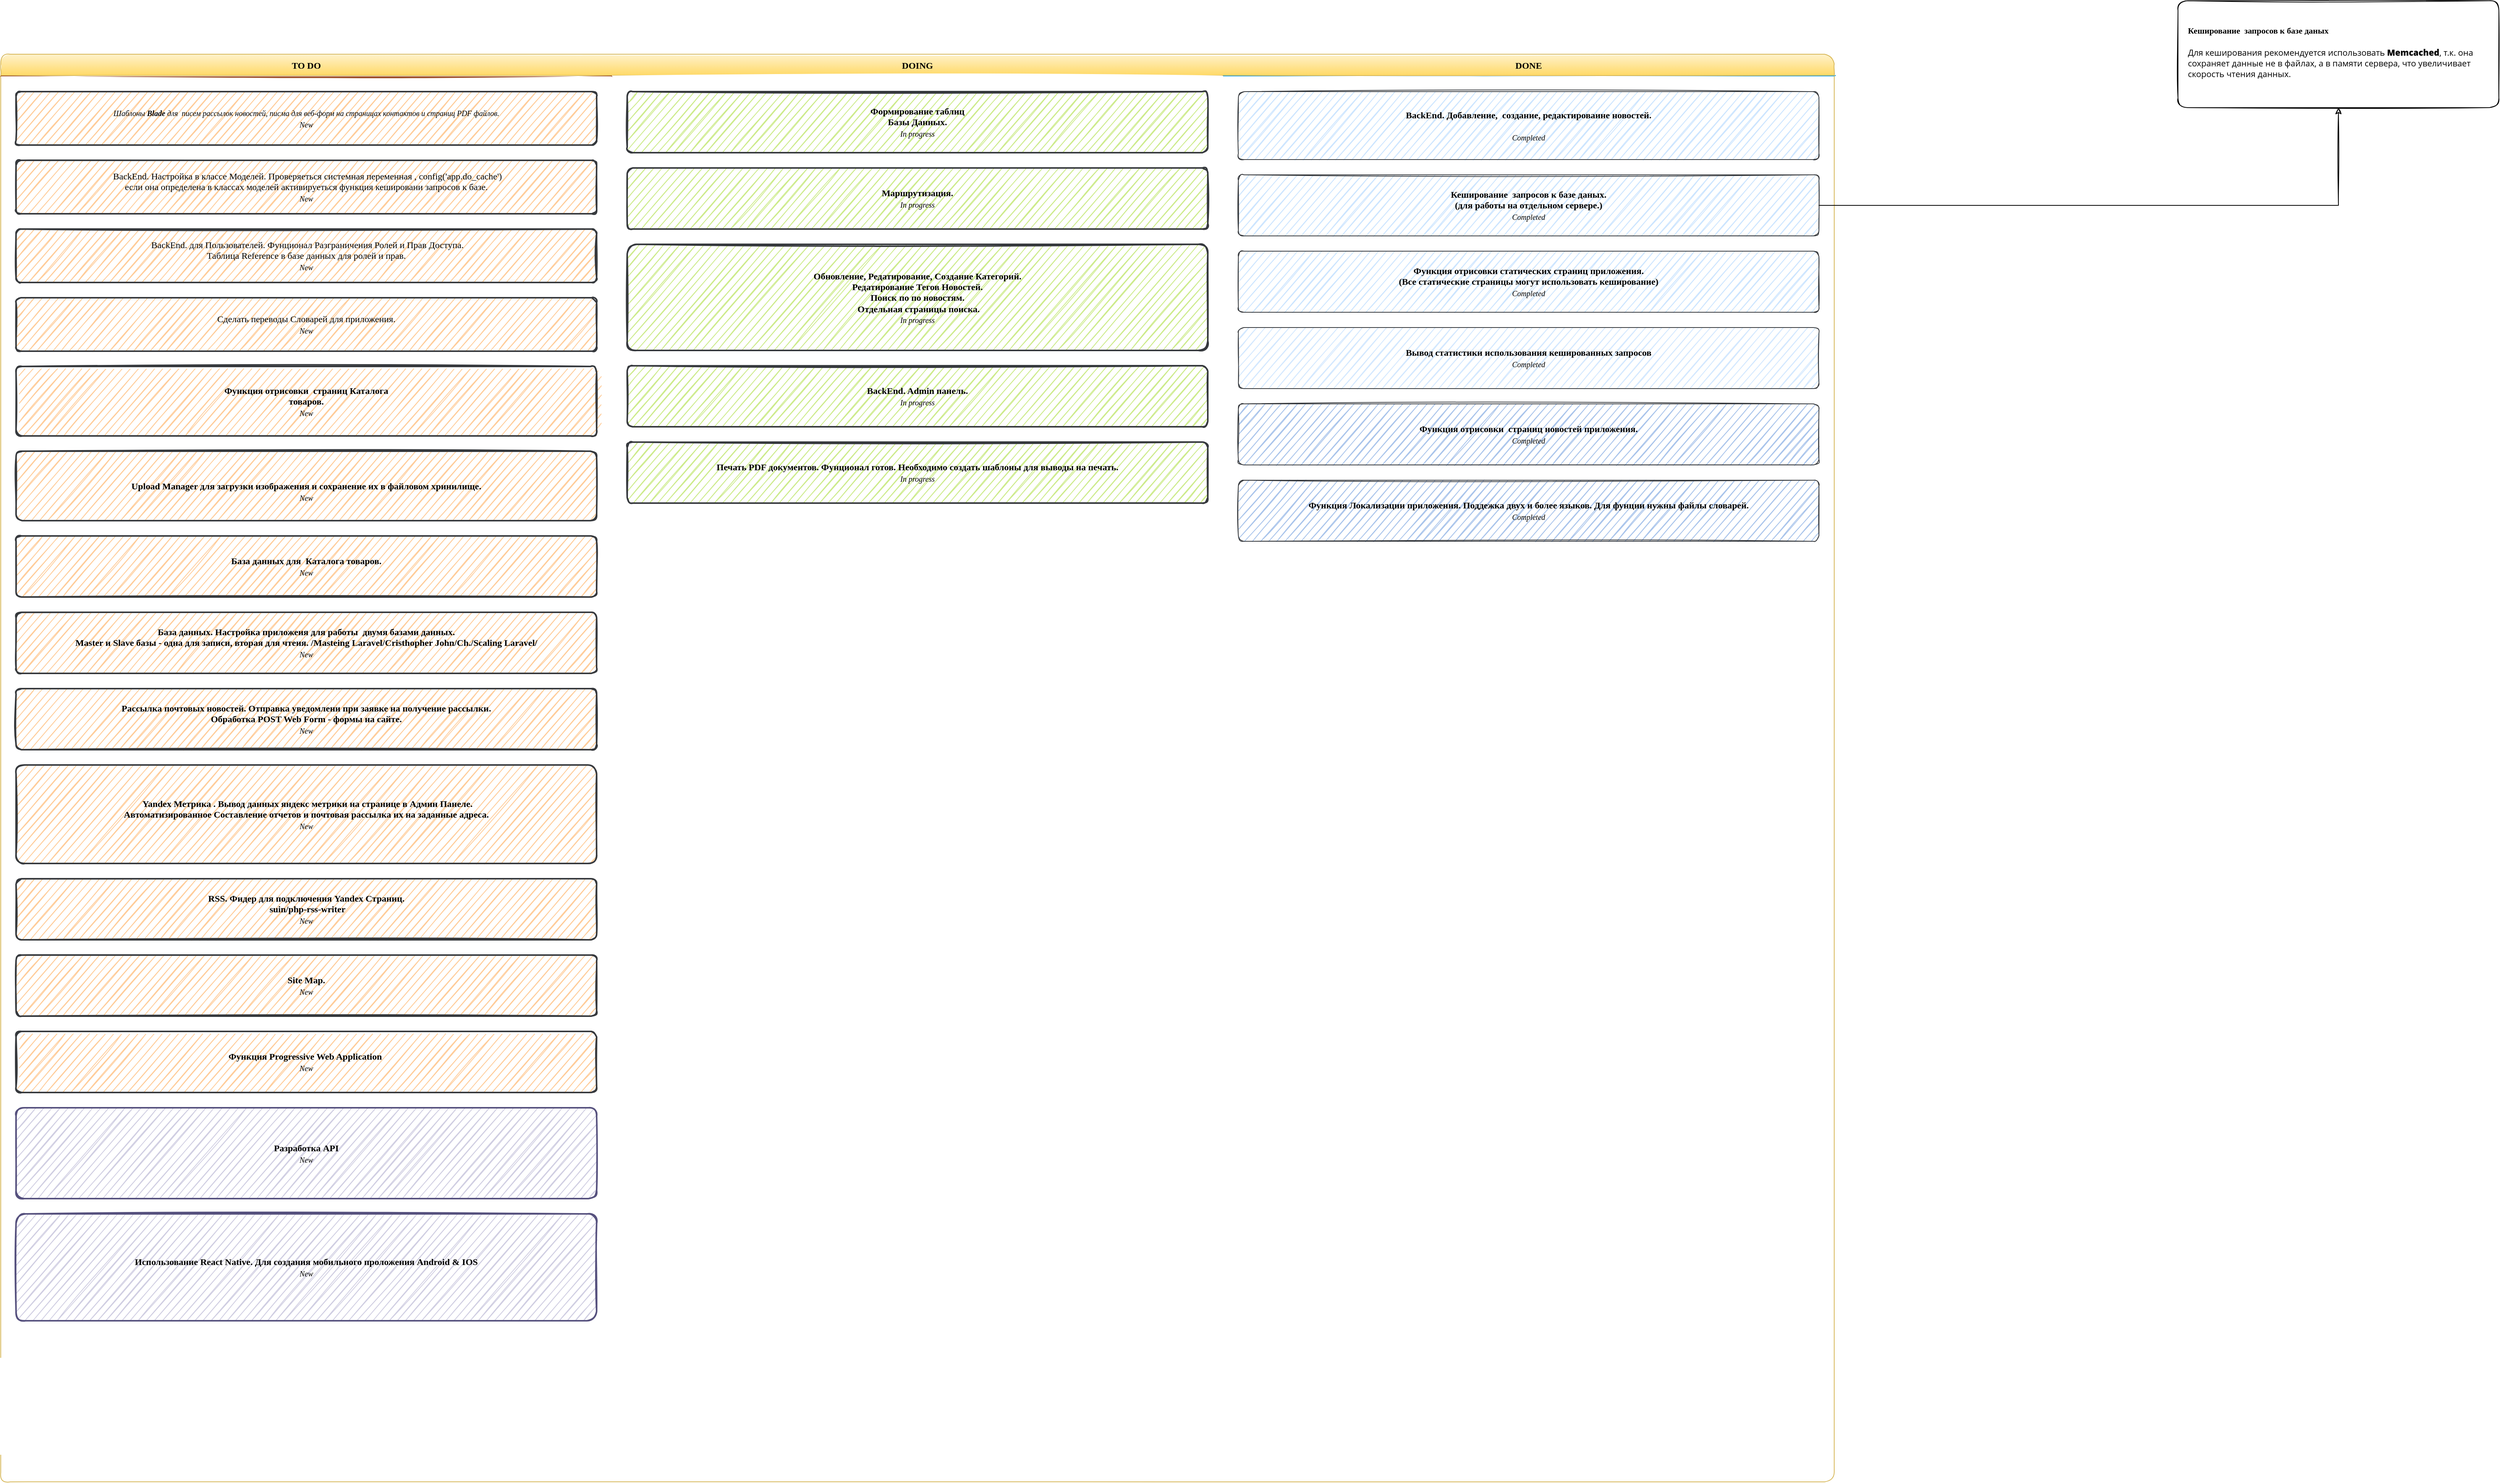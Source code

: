 <mxfile version="15.4.0" type="device" pages="2"><diagram id="wFE0QG_FPsp0jaGvCLVb" name="Page-1"><mxGraphModel dx="2594" dy="2376" grid="1" gridSize="10" guides="1" tooltips="1" connect="1" arrows="1" fold="1" page="0" pageScale="1" pageWidth="850" pageHeight="1100" background="none" math="0" shadow="0"><root><mxCell id="0"/><mxCell id="1" parent="0"/><mxCell id="_5mSTuPxr-ZiKRkBDSY7-1" value="" style="swimlane;fontStyle=2;childLayout=stackLayout;horizontal=1;startSize=28;horizontalStack=1;resizeParent=1;resizeParentMax=0;resizeLast=0;collapsible=0;marginBottom=0;swimlaneFillColor=none;fontFamily=Permanent Marker;fontSize=16;points=[];verticalAlign=top;stackBorder=0;resizable=1;strokeWidth=1;disableMultiStroke=1;fillColor=#fff2cc;strokeColor=#d6b656;gradientColor=#ffd966;sketch=1;rounded=1;" parent="1" vertex="1"><mxGeometry x="-1350" y="-1270" width="2400" height="1870" as="geometry"/></mxCell><object label="TO DO" status="New" id="_5mSTuPxr-ZiKRkBDSY7-2"><mxCell style="swimlane;strokeWidth=2;fontFamily=Permanent Marker;html=0;startSize=1;verticalAlign=bottom;spacingBottom=5;points=[];childLayout=stackLayout;stackBorder=20;stackSpacing=20;resizeLast=0;resizeParent=1;horizontalStack=0;collapsible=0;strokeColor=none;fillStyle=solid;fillColor=#A0522D;sketch=1;rounded=1;" parent="_5mSTuPxr-ZiKRkBDSY7-1" vertex="1"><mxGeometry y="28" width="800" height="1842" as="geometry"/></mxCell></object><object label="&lt;i&gt;&lt;font style=&quot;font-size: 10px&quot;&gt;&lt;span style=&quot;font-weight: normal&quot;&gt;Шаблоны &lt;/span&gt;Blade&lt;span style=&quot;font-weight: normal&quot;&gt; для&amp;nbsp; писем рассылок новостей, писма для веб-форм на страницах контактов и страниц PDF файлов.&lt;/span&gt;&lt;br&gt;&lt;span style=&quot;font-weight: normal&quot;&gt;%status%&lt;/span&gt;&lt;/font&gt;&lt;/i&gt;" placeholders="1" id="jN7V6wOuCkqVflUuPqIL-3"><mxCell style="whiteSpace=wrap;html=1;strokeWidth=2;fillColor=#ffcc99;fontStyle=1;spacingTop=0;arcSize=9;points=[];fontFamily=Permanent Marker;hachureGap=8;fillWeight=1;strokeColor=#36393d;sketch=1;rounded=1;" vertex="1" parent="_5mSTuPxr-ZiKRkBDSY7-2"><mxGeometry x="20" y="21" width="760" height="70" as="geometry"/></mxCell></object><object label="&amp;nbsp;&lt;span style=&quot;font-weight: normal&quot;&gt;BackEnd. Настройка в классе Моделей. Проверяеться системная переменная , config('app.do_cache')&lt;br&gt;если она определена в классах моделей активируеться функция кешировани запросов к базе.&lt;/span&gt;&lt;br&gt;&lt;span style=&quot;font-weight: normal&quot;&gt;&lt;i&gt;&lt;font style=&quot;font-size: 10px&quot;&gt;%status%&lt;/font&gt;&lt;/i&gt;&lt;/span&gt;" placeholders="1" id="jN7V6wOuCkqVflUuPqIL-2"><mxCell style="whiteSpace=wrap;html=1;strokeWidth=2;fillColor=#ffcc99;fontStyle=1;spacingTop=0;arcSize=9;points=[];fontFamily=Permanent Marker;hachureGap=8;fillWeight=1;strokeColor=#36393d;sketch=1;rounded=1;" vertex="1" parent="_5mSTuPxr-ZiKRkBDSY7-2"><mxGeometry x="20" y="111" width="760" height="70" as="geometry"/></mxCell></object><object label="&lt;span style=&quot;font-weight: normal&quot;&gt;&amp;nbsp;BackEnd. для Пользователей. Фунционал Разграничения Ролей и Прав Доступа.&lt;br&gt;Таблица Reference в базе данных для ролей и прав.&lt;br&gt;&lt;i&gt;&lt;font style=&quot;font-size: 10px&quot;&gt;%status%&lt;/font&gt;&lt;/i&gt;&lt;/span&gt;" placeholders="1" id="hggLtU6M1uNi8XvZRywv-1"><mxCell style="whiteSpace=wrap;html=1;strokeWidth=2;fillColor=#ffcc99;fontStyle=1;spacingTop=0;arcSize=9;points=[];fontFamily=Permanent Marker;hachureGap=8;fillWeight=1;strokeColor=#36393d;sketch=1;rounded=1;" parent="_5mSTuPxr-ZiKRkBDSY7-2" vertex="1"><mxGeometry x="20" y="201" width="760" height="70" as="geometry"/></mxCell></object><object label="&lt;span style=&quot;font-weight: normal&quot;&gt;Сделать переводы Словарей для приложения.&lt;br&gt;&lt;i&gt;&lt;font style=&quot;font-size: 10px&quot;&gt;%status%&lt;/font&gt;&lt;/i&gt;&lt;/span&gt;" placeholders="1" id="-75L4O9bMBNrL_3Spv1A-3"><mxCell style="whiteSpace=wrap;html=1;strokeWidth=2;fillColor=#ffcc99;fontStyle=1;spacingTop=0;arcSize=9;points=[];fontFamily=Permanent Marker;hachureGap=8;fillWeight=1;strokeColor=#36393d;sketch=1;rounded=1;" parent="_5mSTuPxr-ZiKRkBDSY7-2" vertex="1"><mxGeometry x="20" y="291" width="760" height="70" as="geometry"/></mxCell></object><object label="Функция отрисовки&amp;nbsp; страниц Каталога&lt;br&gt;товаров.&lt;br&gt;&lt;span style=&quot;font-weight: normal&quot;&gt;&lt;i&gt;&lt;font style=&quot;font-size: 10px&quot;&gt;%status%&lt;/font&gt;&lt;/i&gt;&lt;/span&gt;" placeholders="1" id="_5mSTuPxr-ZiKRkBDSY7-10"><mxCell style="whiteSpace=wrap;html=1;strokeWidth=2;fillColor=#ffcc99;fontStyle=1;spacingTop=0;arcSize=9;points=[];fontFamily=Permanent Marker;hachureGap=8;fillWeight=1;strokeColor=#36393d;sketch=1;rounded=1;" parent="_5mSTuPxr-ZiKRkBDSY7-2" vertex="1"><mxGeometry x="20" y="381" width="760" height="91" as="geometry"/></mxCell></object><object label="&lt;span style=&quot;color: rgba(0 , 0 , 0 , 0) ; font-family: monospace ; font-size: 0px ; font-weight: 400&quot;&gt;%3CmxGraphModel%3E%3Croot%3E%3CmxCell%20id%3D%220%22%2F%3E%3CmxCell%20id%3D%221%22%20parent%3D%220%22%2F%3E%3Cobject%20label%3D%22%D0%A4%D1%83%D0%BD%D0%BA%D1%86%D0%B8%D1%8F%20%D0%BE%D1%82%D1%80%D0%B8%D1%81%D0%BE%D0%B2%D0%BA%D0%B8%26amp%3Bnbsp%3B%20%D1%81%D1%82%D1%80%D0%B0%D0%BD%D0%B8%D1%86%20%D0%9A%D0%B0%D1%82%D0%B0%D0%BB%D0%BE%D0%B3%D0%B0%26lt%3Bbr%26gt%3B%D1%82%D0%BE%D0%B2%D0%B0%D1%80%D0%BE%D0%B2.%26lt%3Bbr%26gt%3B%26lt%3Bspan%20style%3D%26quot%3Bfont-weight%3A%20normal%26quot%3B%26gt%3B%26lt%3Bi%26gt%3B%26lt%3Bfont%20style%3D%26quot%3Bfont-size%3A%2010px%26quot%3B%26gt%3B%25status%25%26lt%3B%2Ffont%26gt%3B%26lt%3B%2Fi%26gt%3B%26lt%3B%2Fspan%26gt%3B%22%20placeholders%3D%221%22%20id%3D%222%22%3E%3CmxCell%20style%3D%22whiteSpace%3Dwrap%3Bhtml%3D1%3BstrokeWidth%3D2%3BfillColor%3D%23ffcc99%3BfontStyle%3D1%3BspacingTop%3D0%3BarcSize%3D9%3Bpoints%3D%5B%5D%3BfontFamily%3DPermanent%20Marker%3BhachureGap%3D8%3BfillWeight%3D1%3BstrokeColor%3D%2336393d%3Bsketch%3D1%3Brounded%3D1%3B%22%20vertex%3D%221%22%20parent%3D%221%22%3E%3CmxGeometry%20x%3D%22-1330%22%20y%3D%22-1131%22%20width%3D%22760%22%20height%3D%2291%22%20as%3D%22geometry%22%2F%3E%3C%2FmxCell%3E%3C%2Fobject%3E%3C%2Froot%3E%3C%2FmxGraphModel%3E&lt;/span&gt;&lt;span style=&quot;color: rgba(0 , 0 , 0 , 0) ; font-family: monospace ; font-size: 0px ; font-weight: 400&quot;&gt;%3CmxGraphModel%3E%3Croot%3E%3CmxCell%20id%3D%220%22%2F%3E%3CmxCell%20id%3D%221%22%20parent%3D%220%22%2F%3E%3Cobject%20label%3D%22%D0%A4%D1%83%D0%BD%D0%BA%D1%86%D0%B8%D1%8F%20%D0%BE%D1%82%D1%80%D0%B8%D1%81%D0%BE%D0%B2%D0%BA%D0%B8%26amp%3Bnbsp%3B%20%D1%81%D1%82%D1%80%D0%B0%D0%BD%D0%B8%D1%86%20%D0%9A%D0%B0%D1%82%D0%B0%D0%BB%D0%BE%D0%B3%D0%B0%26lt%3Bbr%26gt%3B%D1%82%D0%BE%D0%B2%D0%B0%D1%80%D0%BE%D0%B2.%26lt%3Bbr%26gt%3B%26lt%3Bspan%20style%3D%26quot%3Bfont-weight%3A%20normal%26quot%3B%26gt%3B%26lt%3Bi%26gt%3B%26lt%3Bfont%20style%3D%26quot%3Bfont-size%3A%2010px%26quot%3B%26gt%3B%25status%25%26lt%3B%2Ffont%26gt%3B%26lt%3B%2Fi%26gt%3B%26lt%3B%2Fspan%26gt%3B%22%20placeholders%3D%221%22%20id%3D%222%22%3E%3CmxCell%20style%3D%22whiteSpace%3Dwrap%3Bhtml%3D1%3BstrokeWidth%3D2%3BfillColor%3D%23ffcc99%3BfontStyle%3D1%3BspacingTop%3D0%3BarcSize%3D9%3Bpoints%3D%5B%5D%3BfontFamily%3DPermanent%20Marker%3BhachureGap%3D8%3BfillWeight%3D1%3BstrokeColor%3D%2336393d%3Bsketch%3D1%3Brounded%3D1%3B%22%20vertex%3D%221%22%20parent%3D%221%22%3E%3CmxGeometry%20x%3D%22-1330%22%20y%3D%22-1131%22%20width%3D%22760%22%20height%3D%2291%22%20as%3D%22geometry%22%2F%3E%3C%2FmxCell%3E%3C%2Fobject%3E%3C%2Froot%3E%3C%2FmxGraphModel%3E&lt;/span&gt;&lt;span style=&quot;color: rgba(0 , 0 , 0 , 0) ; font-family: monospace ; font-size: 0px ; font-weight: 400&quot;&gt;&lt;br&gt;&lt;/span&gt;Upload Manager для загрузки изображения и сохранение их в файловом хринилище.&lt;br&gt;&lt;span style=&quot;font-weight: normal&quot;&gt;&lt;i&gt;&lt;font style=&quot;font-size: 10px&quot;&gt;%status%&lt;/font&gt;&lt;/i&gt;&lt;/span&gt;" placeholders="1" id="3gQyXUzh-URoikbzvUrT-1"><mxCell style="whiteSpace=wrap;html=1;strokeWidth=2;fillColor=#ffcc99;fontStyle=1;spacingTop=0;arcSize=9;points=[];fontFamily=Permanent Marker;hachureGap=8;fillWeight=1;strokeColor=#36393d;sketch=1;rounded=1;" parent="_5mSTuPxr-ZiKRkBDSY7-2" vertex="1"><mxGeometry x="20" y="492" width="760" height="91" as="geometry"/></mxCell></object><object label="База данных для&amp;nbsp; Каталога товаров.&lt;br&gt;&lt;span style=&quot;font-weight: normal&quot;&gt;&lt;i&gt;&lt;font style=&quot;font-size: 10px&quot;&gt;%status%&lt;/font&gt;&lt;/i&gt;&lt;/span&gt;" placeholders="1" id="-75L4O9bMBNrL_3Spv1A-6"><mxCell style="whiteSpace=wrap;html=1;strokeWidth=2;fillColor=#ffcc99;fontStyle=1;spacingTop=0;arcSize=9;points=[];fontFamily=Permanent Marker;hachureGap=8;fillWeight=1;strokeColor=#36393d;sketch=1;rounded=1;" parent="_5mSTuPxr-ZiKRkBDSY7-2" vertex="1"><mxGeometry x="20" y="603" width="760" height="80" as="geometry"/></mxCell></object><object label="База данных. Наcтройка приложеия для работы&amp;nbsp; двумя базами данных.&lt;br&gt;Master и Slave базы - одна для записи, вторая для чтеия. /Masteing Laravel/Cristhopher John/Ch./Scaling Laravel/&lt;br&gt;&lt;span style=&quot;font-weight: normal&quot;&gt;&lt;i&gt;&lt;font style=&quot;font-size: 10px&quot;&gt;%status%&lt;/font&gt;&lt;/i&gt;&lt;/span&gt;" placeholders="1" id="3gQyXUzh-URoikbzvUrT-2"><mxCell style="whiteSpace=wrap;html=1;strokeWidth=2;fillColor=#ffcc99;fontStyle=1;spacingTop=0;arcSize=9;points=[];fontFamily=Permanent Marker;hachureGap=8;fillWeight=1;strokeColor=#36393d;sketch=1;rounded=1;" parent="_5mSTuPxr-ZiKRkBDSY7-2" vertex="1"><mxGeometry x="20" y="703" width="760" height="80" as="geometry"/></mxCell></object><object label="Рассылка почтовых новостей. Отправка уведомлени при заявке на получение рассылки.&lt;br&gt;Обработка POST Web Form - формы на сайте.&lt;br&gt;&lt;span style=&quot;font-weight: normal&quot;&gt;&lt;i&gt;&lt;font style=&quot;font-size: 10px&quot;&gt;%status%&lt;/font&gt;&lt;/i&gt;&lt;/span&gt;" placeholders="1" id="-75L4O9bMBNrL_3Spv1A-8"><mxCell style="whiteSpace=wrap;html=1;strokeWidth=2;fillColor=#ffcc99;fontStyle=1;spacingTop=0;arcSize=9;points=[];fontFamily=Permanent Marker;hachureGap=8;fillWeight=1;strokeColor=#36393d;sketch=1;rounded=1;" parent="_5mSTuPxr-ZiKRkBDSY7-2" vertex="1"><mxGeometry x="20" y="803" width="760" height="80" as="geometry"/></mxCell></object><object label="&amp;nbsp;Yandex Метрика . Вывод данных яндекс метрики на странице в Админ Панеле.&lt;br&gt;Автоматизированное Составление отчетов и почтовая рассылка их на заданные адреса.&lt;br&gt;&lt;span style=&quot;font-weight: normal&quot;&gt;&lt;i&gt;&lt;font style=&quot;font-size: 10px&quot;&gt;%status%&lt;/font&gt;&lt;/i&gt;&lt;/span&gt;" placeholders="1" id="_r3xNpK7qWZc6VQd11ta-8"><mxCell style="whiteSpace=wrap;html=1;strokeWidth=2;fillColor=#ffcc99;fontStyle=1;spacingTop=0;arcSize=9;points=[];fontFamily=Permanent Marker;hachureGap=8;fillWeight=1;strokeColor=#36393d;sketch=1;rounded=1;" parent="_5mSTuPxr-ZiKRkBDSY7-2" vertex="1"><mxGeometry x="20" y="903" width="760" height="129" as="geometry"/></mxCell></object><object label="RSS. Фидер для подключения Yandex Страниц.&lt;br&gt;&amp;nbsp;suin/php-rss-writer&lt;br&gt;&lt;span style=&quot;font-weight: normal&quot;&gt;&lt;i&gt;&lt;font style=&quot;font-size: 10px&quot;&gt;%status%&lt;/font&gt;&lt;/i&gt;&lt;/span&gt;" placeholders="1" id="-75L4O9bMBNrL_3Spv1A-4"><mxCell style="whiteSpace=wrap;html=1;strokeWidth=2;fillColor=#ffcc99;fontStyle=1;spacingTop=0;arcSize=9;points=[];fontFamily=Permanent Marker;hachureGap=8;fillWeight=1;strokeColor=#36393d;sketch=1;rounded=1;" parent="_5mSTuPxr-ZiKRkBDSY7-2" vertex="1"><mxGeometry x="20" y="1052" width="760" height="80" as="geometry"/></mxCell></object><object label="Site Map.&lt;br&gt;&lt;span style=&quot;font-weight: normal&quot;&gt;&lt;i&gt;&lt;font style=&quot;font-size: 10px&quot;&gt;%status%&lt;/font&gt;&lt;/i&gt;&lt;/span&gt;" placeholders="1" id="-75L4O9bMBNrL_3Spv1A-7"><mxCell style="whiteSpace=wrap;html=1;strokeWidth=2;fillColor=#ffcc99;fontStyle=1;spacingTop=0;arcSize=9;points=[];fontFamily=Permanent Marker;hachureGap=8;fillWeight=1;strokeColor=#36393d;sketch=1;rounded=1;" parent="_5mSTuPxr-ZiKRkBDSY7-2" vertex="1"><mxGeometry x="20" y="1152" width="760" height="80" as="geometry"/></mxCell></object><object label="Функция Progressive Web Application&amp;nbsp;&lt;br&gt;&lt;span style=&quot;font-weight: normal&quot;&gt;&lt;i&gt;&lt;font style=&quot;font-size: 10px&quot;&gt;%status%&lt;/font&gt;&lt;/i&gt;&lt;/span&gt;" placeholders="1" id="_5mSTuPxr-ZiKRkBDSY7-11"><mxCell style="whiteSpace=wrap;html=1;strokeWidth=2;fillColor=#ffcc99;fontStyle=1;spacingTop=0;arcSize=9;points=[];fontFamily=Permanent Marker;hachureGap=8;fillWeight=1;strokeColor=#36393d;sketch=1;rounded=1;" parent="_5mSTuPxr-ZiKRkBDSY7-2" vertex="1"><mxGeometry x="20" y="1252" width="760" height="80" as="geometry"/></mxCell></object><object label="Разработка API&lt;br&gt;&lt;span style=&quot;font-weight: normal&quot;&gt;&lt;i&gt;&lt;font style=&quot;font-size: 10px&quot;&gt;%status%&lt;/font&gt;&lt;/i&gt;&lt;/span&gt;" placeholders="1" id="_5mSTuPxr-ZiKRkBDSY7-12"><mxCell style="whiteSpace=wrap;html=1;strokeWidth=2;fillColor=#d0cee2;fontStyle=1;spacingTop=0;arcSize=9;points=[];fontFamily=Permanent Marker;hachureGap=8;fillWeight=1;strokeColor=#56517e;sketch=1;rounded=1;" parent="_5mSTuPxr-ZiKRkBDSY7-2" vertex="1"><mxGeometry x="20" y="1352" width="760" height="119" as="geometry"/></mxCell></object><object label="Использование React Native. Для создания мобильного проложения Android &amp;amp; IOS&lt;br&gt;&lt;span style=&quot;font-weight: normal&quot;&gt;&lt;i&gt;&lt;font style=&quot;font-size: 10px&quot;&gt;%status%&lt;/font&gt;&lt;/i&gt;&lt;/span&gt;" placeholders="1" id="_r3xNpK7qWZc6VQd11ta-6"><mxCell style="whiteSpace=wrap;html=1;strokeWidth=2;fillColor=#d0cee2;fontStyle=1;spacingTop=0;arcSize=9;points=[];fontFamily=Permanent Marker;hachureGap=8;fillWeight=1;strokeColor=#56517e;sketch=1;rounded=1;" parent="_5mSTuPxr-ZiKRkBDSY7-2" vertex="1"><mxGeometry x="20" y="1491" width="760" height="140" as="geometry"/></mxCell></object><object label="DOING" status="In progress" id="_5mSTuPxr-ZiKRkBDSY7-6"><mxCell style="swimlane;strokeWidth=2;fontFamily=Permanent Marker;html=0;startSize=1;verticalAlign=bottom;spacingBottom=5;points=[];childLayout=stackLayout;stackBorder=20;stackSpacing=20;resizeLast=0;resizeParent=1;horizontalStack=0;collapsible=0;strokeColor=none;fillStyle=solid;fillColor=default;sketch=1;rounded=1;" parent="_5mSTuPxr-ZiKRkBDSY7-1" vertex="1"><mxGeometry x="800" y="28" width="800" height="1842" as="geometry"/></mxCell></object><object label="Формирование таблиц&lt;br&gt;Базы Данных.&lt;br&gt;&lt;span style=&quot;font-weight: normal&quot;&gt;&lt;i&gt;&lt;font style=&quot;font-size: 10px&quot;&gt;%status%&lt;/font&gt;&lt;/i&gt;&lt;/span&gt;" placeholders="1" id="_5mSTuPxr-ZiKRkBDSY7-4"><mxCell style="whiteSpace=wrap;html=1;strokeWidth=2;fillColor=#cdeb8b;fontStyle=1;spacingTop=0;arcSize=9;points=[];fontFamily=Permanent Marker;hachureGap=8;fillWeight=1;labelBackgroundColor=none;strokeColor=#36393d;sketch=1;rounded=1;" parent="_5mSTuPxr-ZiKRkBDSY7-6" vertex="1"><mxGeometry x="20" y="21" width="760" height="80" as="geometry"/></mxCell></object><object label="Маршрутизация.&lt;br&gt;&lt;span style=&quot;font-weight: normal&quot;&gt;&lt;i&gt;&lt;font style=&quot;font-size: 10px&quot;&gt;%status%&lt;/font&gt;&lt;/i&gt;&lt;/span&gt;" placeholders="1" id="_r3xNpK7qWZc6VQd11ta-4"><mxCell style="whiteSpace=wrap;html=1;strokeWidth=2;fillColor=#cdeb8b;fontStyle=1;spacingTop=0;arcSize=9;points=[];fontFamily=Permanent Marker;hachureGap=8;fillWeight=1;strokeColor=#36393d;sketch=1;rounded=1;backgroundOutline=0;movableLabel=0;" parent="_5mSTuPxr-ZiKRkBDSY7-6" vertex="1"><mxGeometry x="20" y="121" width="760" height="80" as="geometry"/></mxCell></object><object label="Обновление, Редатирование, Создание Категорий.&lt;br&gt;Редатирование Тегов Новостей.&lt;br&gt;Поиск по по новостям.&lt;br&gt;&amp;nbsp;Отдельная страницы поиска.&lt;br&gt;&lt;span style=&quot;font-weight: normal&quot;&gt;&lt;i&gt;&lt;font style=&quot;font-size: 10px&quot;&gt;%status%&lt;/font&gt;&lt;/i&gt;&lt;/span&gt;" placeholders="1" id="_r3xNpK7qWZc6VQd11ta-16"><mxCell style="whiteSpace=wrap;html=1;strokeWidth=2;fillColor=#cdeb8b;fontStyle=1;spacingTop=0;arcSize=9;points=[];fontFamily=Permanent Marker;hachureGap=8;fillWeight=1;strokeColor=#36393d;sketch=1;rounded=1;backgroundOutline=0;movableLabel=0;" parent="_5mSTuPxr-ZiKRkBDSY7-6" vertex="1"><mxGeometry x="20" y="221" width="760" height="139" as="geometry"/></mxCell></object><object label="BackEnd. Admin панель.&lt;br&gt;&lt;span style=&quot;font-weight: normal&quot;&gt;&lt;i&gt;&lt;font style=&quot;font-size: 10px&quot;&gt;%status%&lt;/font&gt;&lt;/i&gt;&lt;/span&gt;" placeholders="1" id="_r3xNpK7qWZc6VQd11ta-7"><mxCell style="whiteSpace=wrap;html=1;strokeWidth=2;fillColor=#cdeb8b;fontStyle=1;spacingTop=0;arcSize=9;points=[];fontFamily=Permanent Marker;hachureGap=8;fillWeight=1;strokeColor=#36393d;sketch=1;rounded=1;" parent="_5mSTuPxr-ZiKRkBDSY7-6" vertex="1"><mxGeometry x="20" y="380" width="760" height="80" as="geometry"/></mxCell></object><object label="Печать PDF документов. Фунционал готов. Необходимо создать шаблоны для выводы на печать.&lt;br&gt;&lt;span style=&quot;font-weight: normal&quot;&gt;&lt;i&gt;&lt;font style=&quot;font-size: 10px&quot;&gt;%status%&lt;/font&gt;&lt;/i&gt;&lt;/span&gt;" placeholders="1" id="_5mSTuPxr-ZiKRkBDSY7-8"><mxCell style="whiteSpace=wrap;html=1;strokeWidth=2;fillColor=#cdeb8b;fontStyle=1;spacingTop=0;arcSize=9;points=[];fontFamily=Permanent Marker;hachureGap=8;fillWeight=1;strokeColor=#36393d;sketch=1;rounded=1;" parent="_5mSTuPxr-ZiKRkBDSY7-6" vertex="1"><mxGeometry x="20" y="480" width="760" height="80" as="geometry"/></mxCell></object><object label="DONE" status="Completed" id="_5mSTuPxr-ZiKRkBDSY7-9"><mxCell style="swimlane;strokeWidth=2;fontFamily=Permanent Marker;html=0;startSize=1;verticalAlign=bottom;spacingBottom=5;points=[];childLayout=stackLayout;stackBorder=20;stackSpacing=20;resizeLast=0;resizeParent=1;horizontalStack=0;collapsible=0;strokeColor=none;fillStyle=solid;fillColor=#1BA1E2;sketch=1;rounded=1;" parent="_5mSTuPxr-ZiKRkBDSY7-1" vertex="1"><mxGeometry x="1600" y="28" width="800" height="1842" as="geometry"/></mxCell></object><object label="BackEnd.&amp;nbsp;Добавление,&amp;nbsp; создание, редактироваине новостей.&lt;br&gt;&lt;br&gt;&lt;span style=&quot;font-weight: normal&quot;&gt;&lt;i&gt;&lt;font style=&quot;font-size: 10px&quot;&gt;%status%&lt;/font&gt;&lt;/i&gt;&lt;/span&gt;" placeholders="1" id="jN7V6wOuCkqVflUuPqIL-1"><mxCell style="whiteSpace=wrap;html=1;strokeWidth=1;fillColor=#cce5ff;fontStyle=1;spacingTop=0;arcSize=9;points=[];fontFamily=Permanent Marker;hachureGap=8;fillWeight=1;strokeColor=#36393d;sketch=1;rounded=1;backgroundOutline=0;movableLabel=0;shadow=0;" vertex="1" parent="_5mSTuPxr-ZiKRkBDSY7-9"><mxGeometry x="20" y="21" width="760" height="89" as="geometry"/></mxCell></object><object label="Кеширование&amp;nbsp; запросов к базе даных.&lt;br&gt;(для работы на отдельном сервере.)&lt;br&gt;&lt;span style=&quot;font-weight: normal&quot;&gt;&lt;i&gt;&lt;font style=&quot;font-size: 10px&quot;&gt;%status%&lt;/font&gt;&lt;/i&gt;&lt;/span&gt;" placeholders="1" id="_5mSTuPxr-ZiKRkBDSY7-3"><mxCell style="whiteSpace=wrap;html=1;strokeWidth=1;fillColor=#cce5ff;fontStyle=1;spacingTop=0;arcSize=9;points=[];fontFamily=Permanent Marker;hachureGap=8;fillWeight=1;shadow=0;strokeColor=#36393d;sketch=1;rounded=1;" parent="_5mSTuPxr-ZiKRkBDSY7-9" vertex="1"><mxGeometry x="20" y="130" width="760" height="80" as="geometry"/></mxCell></object><object label="Функция отрисовки статических страниц приложения. &lt;br&gt;(Все статические страницы могут использовать кеширование)&lt;br&gt;&lt;span style=&quot;font-weight: normal&quot;&gt;&lt;i&gt;&lt;font style=&quot;font-size: 10px&quot;&gt;%status%&lt;/font&gt;&lt;/i&gt;&lt;/span&gt;" placeholders="1" id="_5mSTuPxr-ZiKRkBDSY7-5"><mxCell style="whiteSpace=wrap;html=1;strokeWidth=1;fillColor=#cce5ff;fontStyle=1;spacingTop=0;arcSize=9;points=[];fontFamily=Permanent Marker;hachureGap=8;fillWeight=1;strokeColor=#36393d;sketch=1;rounded=1;" parent="_5mSTuPxr-ZiKRkBDSY7-9" vertex="1"><mxGeometry x="20" y="230" width="760" height="80" as="geometry"/></mxCell></object><object label="Вывод статистики использования кешированных запросов&lt;br&gt;&lt;span style=&quot;font-weight: normal&quot;&gt;&lt;i&gt;&lt;font style=&quot;font-size: 10px&quot;&gt;%status%&lt;/font&gt;&lt;/i&gt;&lt;/span&gt;" placeholders="1" id="_r3xNpK7qWZc6VQd11ta-5"><mxCell style="whiteSpace=wrap;html=1;strokeWidth=1;fillColor=#cce5ff;fontStyle=1;spacingTop=0;arcSize=9;points=[];fontFamily=Permanent Marker;hachureGap=8;fillWeight=1;shadow=0;strokeColor=#36393d;sketch=1;rounded=1;fillOpacity=86;" parent="_5mSTuPxr-ZiKRkBDSY7-9" vertex="1"><mxGeometry x="20" y="330" width="760" height="80" as="geometry"/></mxCell></object><object label="Функция отрисовки&amp;nbsp; страниц новостей приложения.&lt;br&gt;&lt;span style=&quot;font-weight: normal&quot;&gt;&lt;i&gt;&lt;font style=&quot;font-size: 10px&quot;&gt;%status%&lt;/font&gt;&lt;/i&gt;&lt;/span&gt;" placeholders="1" id="_5mSTuPxr-ZiKRkBDSY7-7"><mxCell style="whiteSpace=wrap;html=1;strokeWidth=1;fillColor=#A9C4EB;fontStyle=1;spacingTop=0;arcSize=9;points=[];fontFamily=Permanent Marker;hachureGap=8;fillWeight=1;strokeColor=#36393d;sketch=1;rounded=1;" parent="_5mSTuPxr-ZiKRkBDSY7-9" vertex="1"><mxGeometry x="20" y="430" width="760" height="80" as="geometry"/></mxCell></object><object label="Функция Локализации приложения. Поддежка двух и более языков. Для фунции нужны файлы словарей.&lt;br&gt;&lt;span style=&quot;font-weight: normal&quot;&gt;&lt;i&gt;&lt;font style=&quot;font-size: 10px&quot;&gt;%status%&lt;/font&gt;&lt;/i&gt;&lt;/span&gt;" placeholders="1" id="-75L4O9bMBNrL_3Spv1A-2"><mxCell style="whiteSpace=wrap;html=1;strokeWidth=1;fillColor=#A9C4EB;fontStyle=1;spacingTop=0;arcSize=9;points=[];fontFamily=Permanent Marker;hachureGap=8;fillWeight=1;strokeColor=#36393d;sketch=1;rounded=1;" parent="_5mSTuPxr-ZiKRkBDSY7-9" vertex="1"><mxGeometry x="20" y="530" width="760" height="80" as="geometry"/></mxCell></object><mxCell id="_r3xNpK7qWZc6VQd11ta-3" value="&lt;h3&gt;&lt;span style=&quot;font-weight: 700 ; font-size: 11px&quot;&gt;&lt;font face=&quot;Verdana&quot;&gt;Кеширование&amp;nbsp; запросов к базе даных&lt;/font&gt;&lt;/span&gt;&lt;/h3&gt;&lt;span style=&quot;font-weight: 700 ; font-size: 11px&quot;&gt;&lt;div style=&quot;font-family: &amp;quot;permanent marker&amp;quot;&quot;&gt;&lt;span style=&quot;font-weight: normal ; font-family: &amp;quot;open sans&amp;quot; , sans-serif&quot;&gt;Для кеширования рекомендуется использовать&amp;nbsp;&lt;/span&gt;&lt;span style=&quot;box-sizing: border-box ; font-weight: bolder ; font-family: &amp;quot;open sans&amp;quot; , sans-serif&quot;&gt;Memcached&lt;/span&gt;&lt;span style=&quot;font-weight: normal ; font-family: &amp;quot;open sans&amp;quot; , sans-serif&quot;&gt;, т.к. она сохраняет данные не в файлах, а в памяти сервера, что увеличивает скорость чтения данных.&lt;/span&gt;&lt;/div&gt;&lt;/span&gt;" style="whiteSpace=wrap;html=1;shadow=0;strokeWidth=1;gradientDirection=south;verticalAlign=top;align=left;sketch=1;rounded=1;labelBackgroundColor=default;fontColor=#000000;arcSize=9;spacingTop=5;spacing=6;spacingLeft=7;" parent="1" vertex="1"><mxGeometry x="1500" y="-1340" width="420" height="140" as="geometry"/></mxCell><mxCell id="_r3xNpK7qWZc6VQd11ta-10" style="edgeStyle=orthogonalEdgeStyle;rounded=0;sketch=1;orthogonalLoop=1;jettySize=auto;html=1;fontColor=default;" parent="1" source="_5mSTuPxr-ZiKRkBDSY7-3" target="_r3xNpK7qWZc6VQd11ta-3" edge="1"><mxGeometry relative="1" as="geometry"/></mxCell></root></mxGraphModel></diagram><diagram id="MXYEC87WkbQihsqmph22" name="Страница 2"><mxGraphModel dx="1408" dy="822" grid="1" gridSize="10" guides="1" tooltips="1" connect="1" arrows="1" fold="1" page="1" pageScale="1" pageWidth="1100" pageHeight="850" math="0" shadow="0"><root><mxCell id="_P2ZsQ3Eg-1S6yuEoh-C-0"/><mxCell id="_P2ZsQ3Eg-1S6yuEoh-C-1" parent="_P2ZsQ3Eg-1S6yuEoh-C-0"/></root></mxGraphModel></diagram></mxfile>